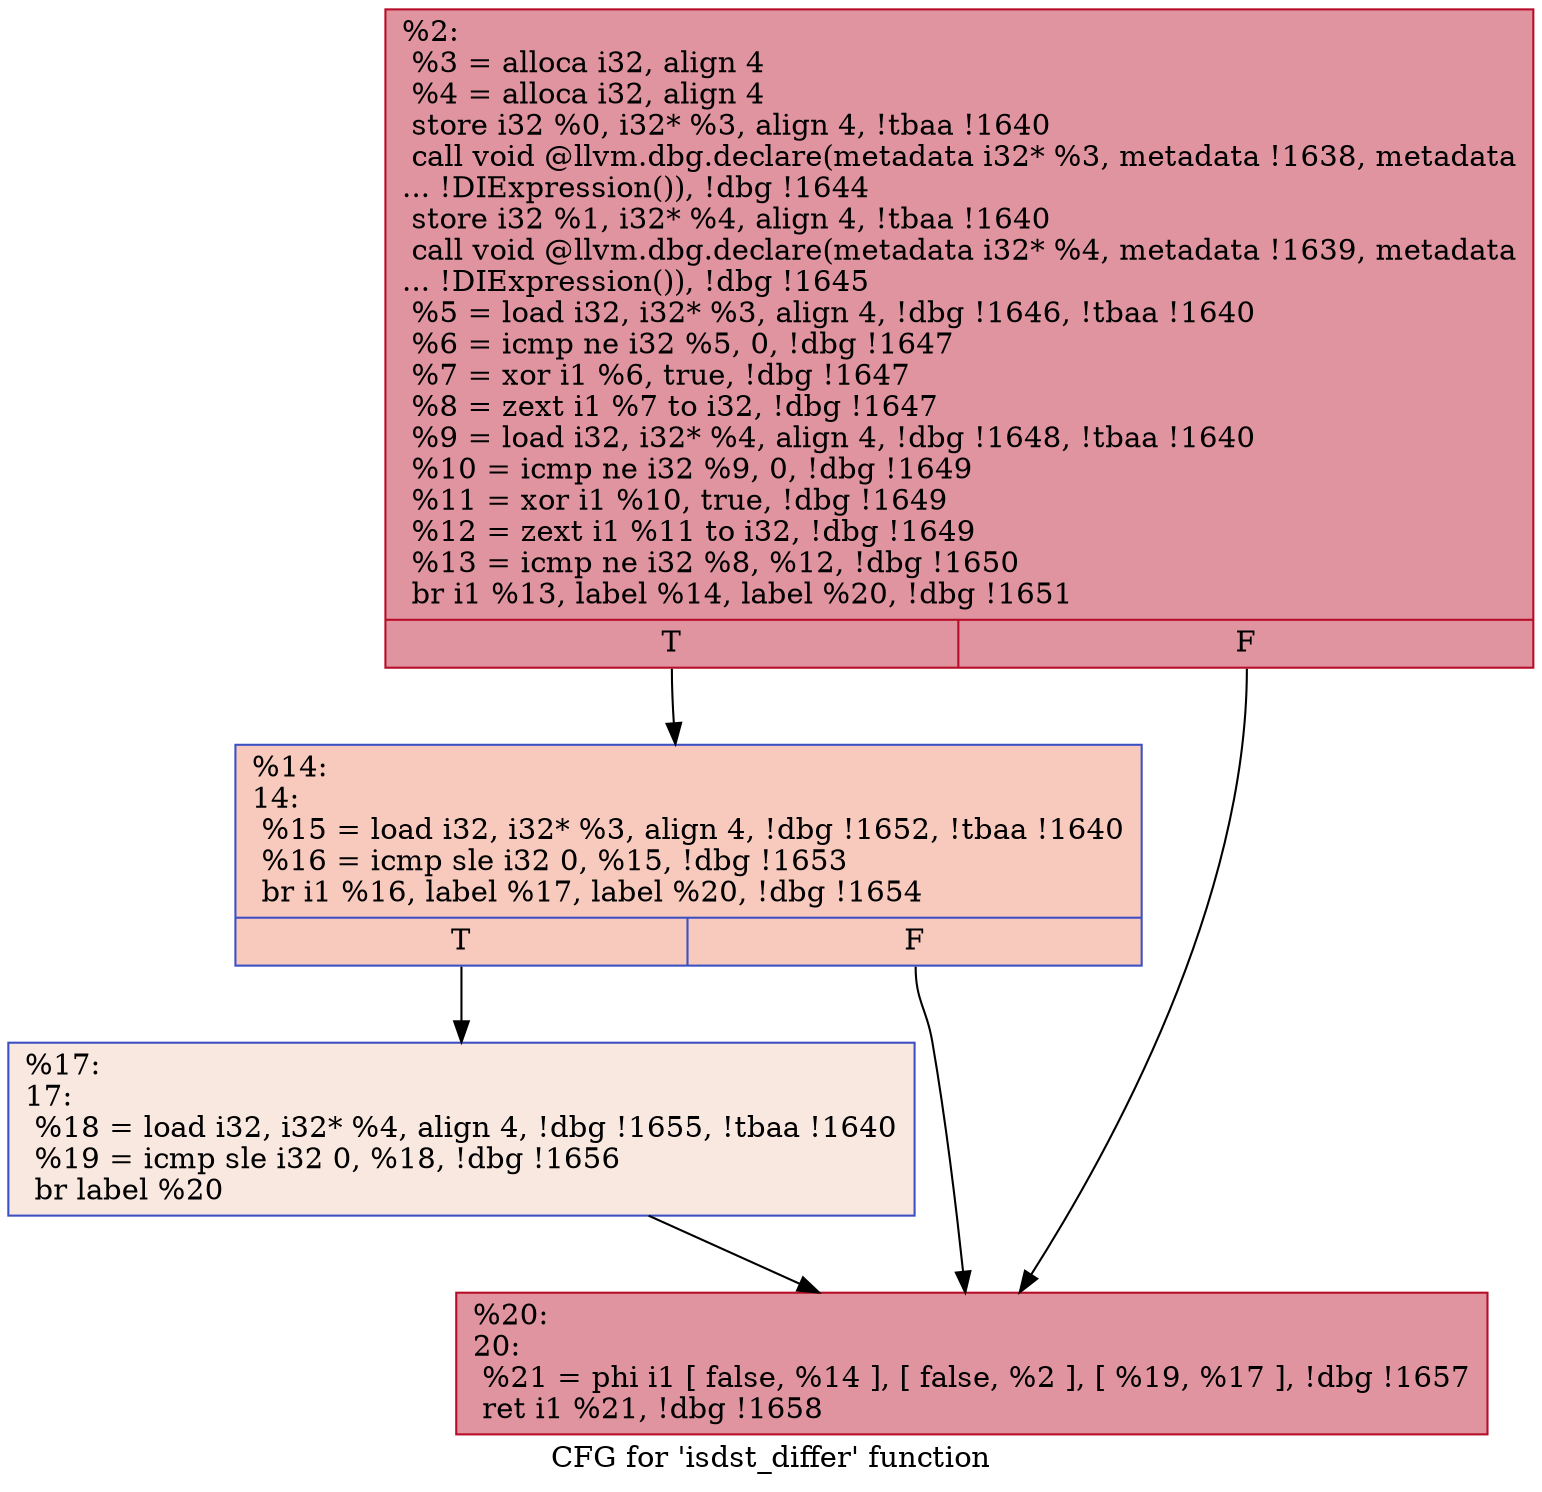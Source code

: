 digraph "CFG for 'isdst_differ' function" {
	label="CFG for 'isdst_differ' function";

	Node0x18edc20 [shape=record,color="#b70d28ff", style=filled, fillcolor="#b70d2870",label="{%2:\l  %3 = alloca i32, align 4\l  %4 = alloca i32, align 4\l  store i32 %0, i32* %3, align 4, !tbaa !1640\l  call void @llvm.dbg.declare(metadata i32* %3, metadata !1638, metadata\l... !DIExpression()), !dbg !1644\l  store i32 %1, i32* %4, align 4, !tbaa !1640\l  call void @llvm.dbg.declare(metadata i32* %4, metadata !1639, metadata\l... !DIExpression()), !dbg !1645\l  %5 = load i32, i32* %3, align 4, !dbg !1646, !tbaa !1640\l  %6 = icmp ne i32 %5, 0, !dbg !1647\l  %7 = xor i1 %6, true, !dbg !1647\l  %8 = zext i1 %7 to i32, !dbg !1647\l  %9 = load i32, i32* %4, align 4, !dbg !1648, !tbaa !1640\l  %10 = icmp ne i32 %9, 0, !dbg !1649\l  %11 = xor i1 %10, true, !dbg !1649\l  %12 = zext i1 %11 to i32, !dbg !1649\l  %13 = icmp ne i32 %8, %12, !dbg !1650\l  br i1 %13, label %14, label %20, !dbg !1651\l|{<s0>T|<s1>F}}"];
	Node0x18edc20:s0 -> Node0x18f0320;
	Node0x18edc20:s1 -> Node0x18f03c0;
	Node0x18f0320 [shape=record,color="#3d50c3ff", style=filled, fillcolor="#ef886b70",label="{%14:\l14:                                               \l  %15 = load i32, i32* %3, align 4, !dbg !1652, !tbaa !1640\l  %16 = icmp sle i32 0, %15, !dbg !1653\l  br i1 %16, label %17, label %20, !dbg !1654\l|{<s0>T|<s1>F}}"];
	Node0x18f0320:s0 -> Node0x18f0370;
	Node0x18f0320:s1 -> Node0x18f03c0;
	Node0x18f0370 [shape=record,color="#3d50c3ff", style=filled, fillcolor="#f1ccb870",label="{%17:\l17:                                               \l  %18 = load i32, i32* %4, align 4, !dbg !1655, !tbaa !1640\l  %19 = icmp sle i32 0, %18, !dbg !1656\l  br label %20\l}"];
	Node0x18f0370 -> Node0x18f03c0;
	Node0x18f03c0 [shape=record,color="#b70d28ff", style=filled, fillcolor="#b70d2870",label="{%20:\l20:                                               \l  %21 = phi i1 [ false, %14 ], [ false, %2 ], [ %19, %17 ], !dbg !1657\l  ret i1 %21, !dbg !1658\l}"];
}
